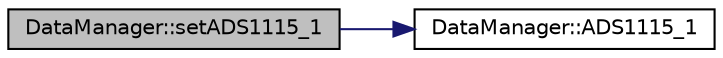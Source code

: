 digraph "DataManager::setADS1115_1"
{
 // LATEX_PDF_SIZE
  edge [fontname="Helvetica",fontsize="10",labelfontname="Helvetica",labelfontsize="10"];
  node [fontname="Helvetica",fontsize="10",shape=record];
  rankdir="LR";
  Node1 [label="DataManager::setADS1115_1",height=0.2,width=0.4,color="black", fillcolor="grey75", style="filled", fontcolor="black",tooltip="Getter for ADS1115_1 attribute."];
  Node1 -> Node2 [color="midnightblue",fontsize="10",style="solid",fontname="Helvetica"];
  Node2 [label="DataManager::ADS1115_1",height=0.2,width=0.4,color="black", fillcolor="white", style="filled",URL="$class_data_manager.html#aa047a9e05774b7858047d41a08276d92",tooltip="Getter of the ADS1115_1."];
}
